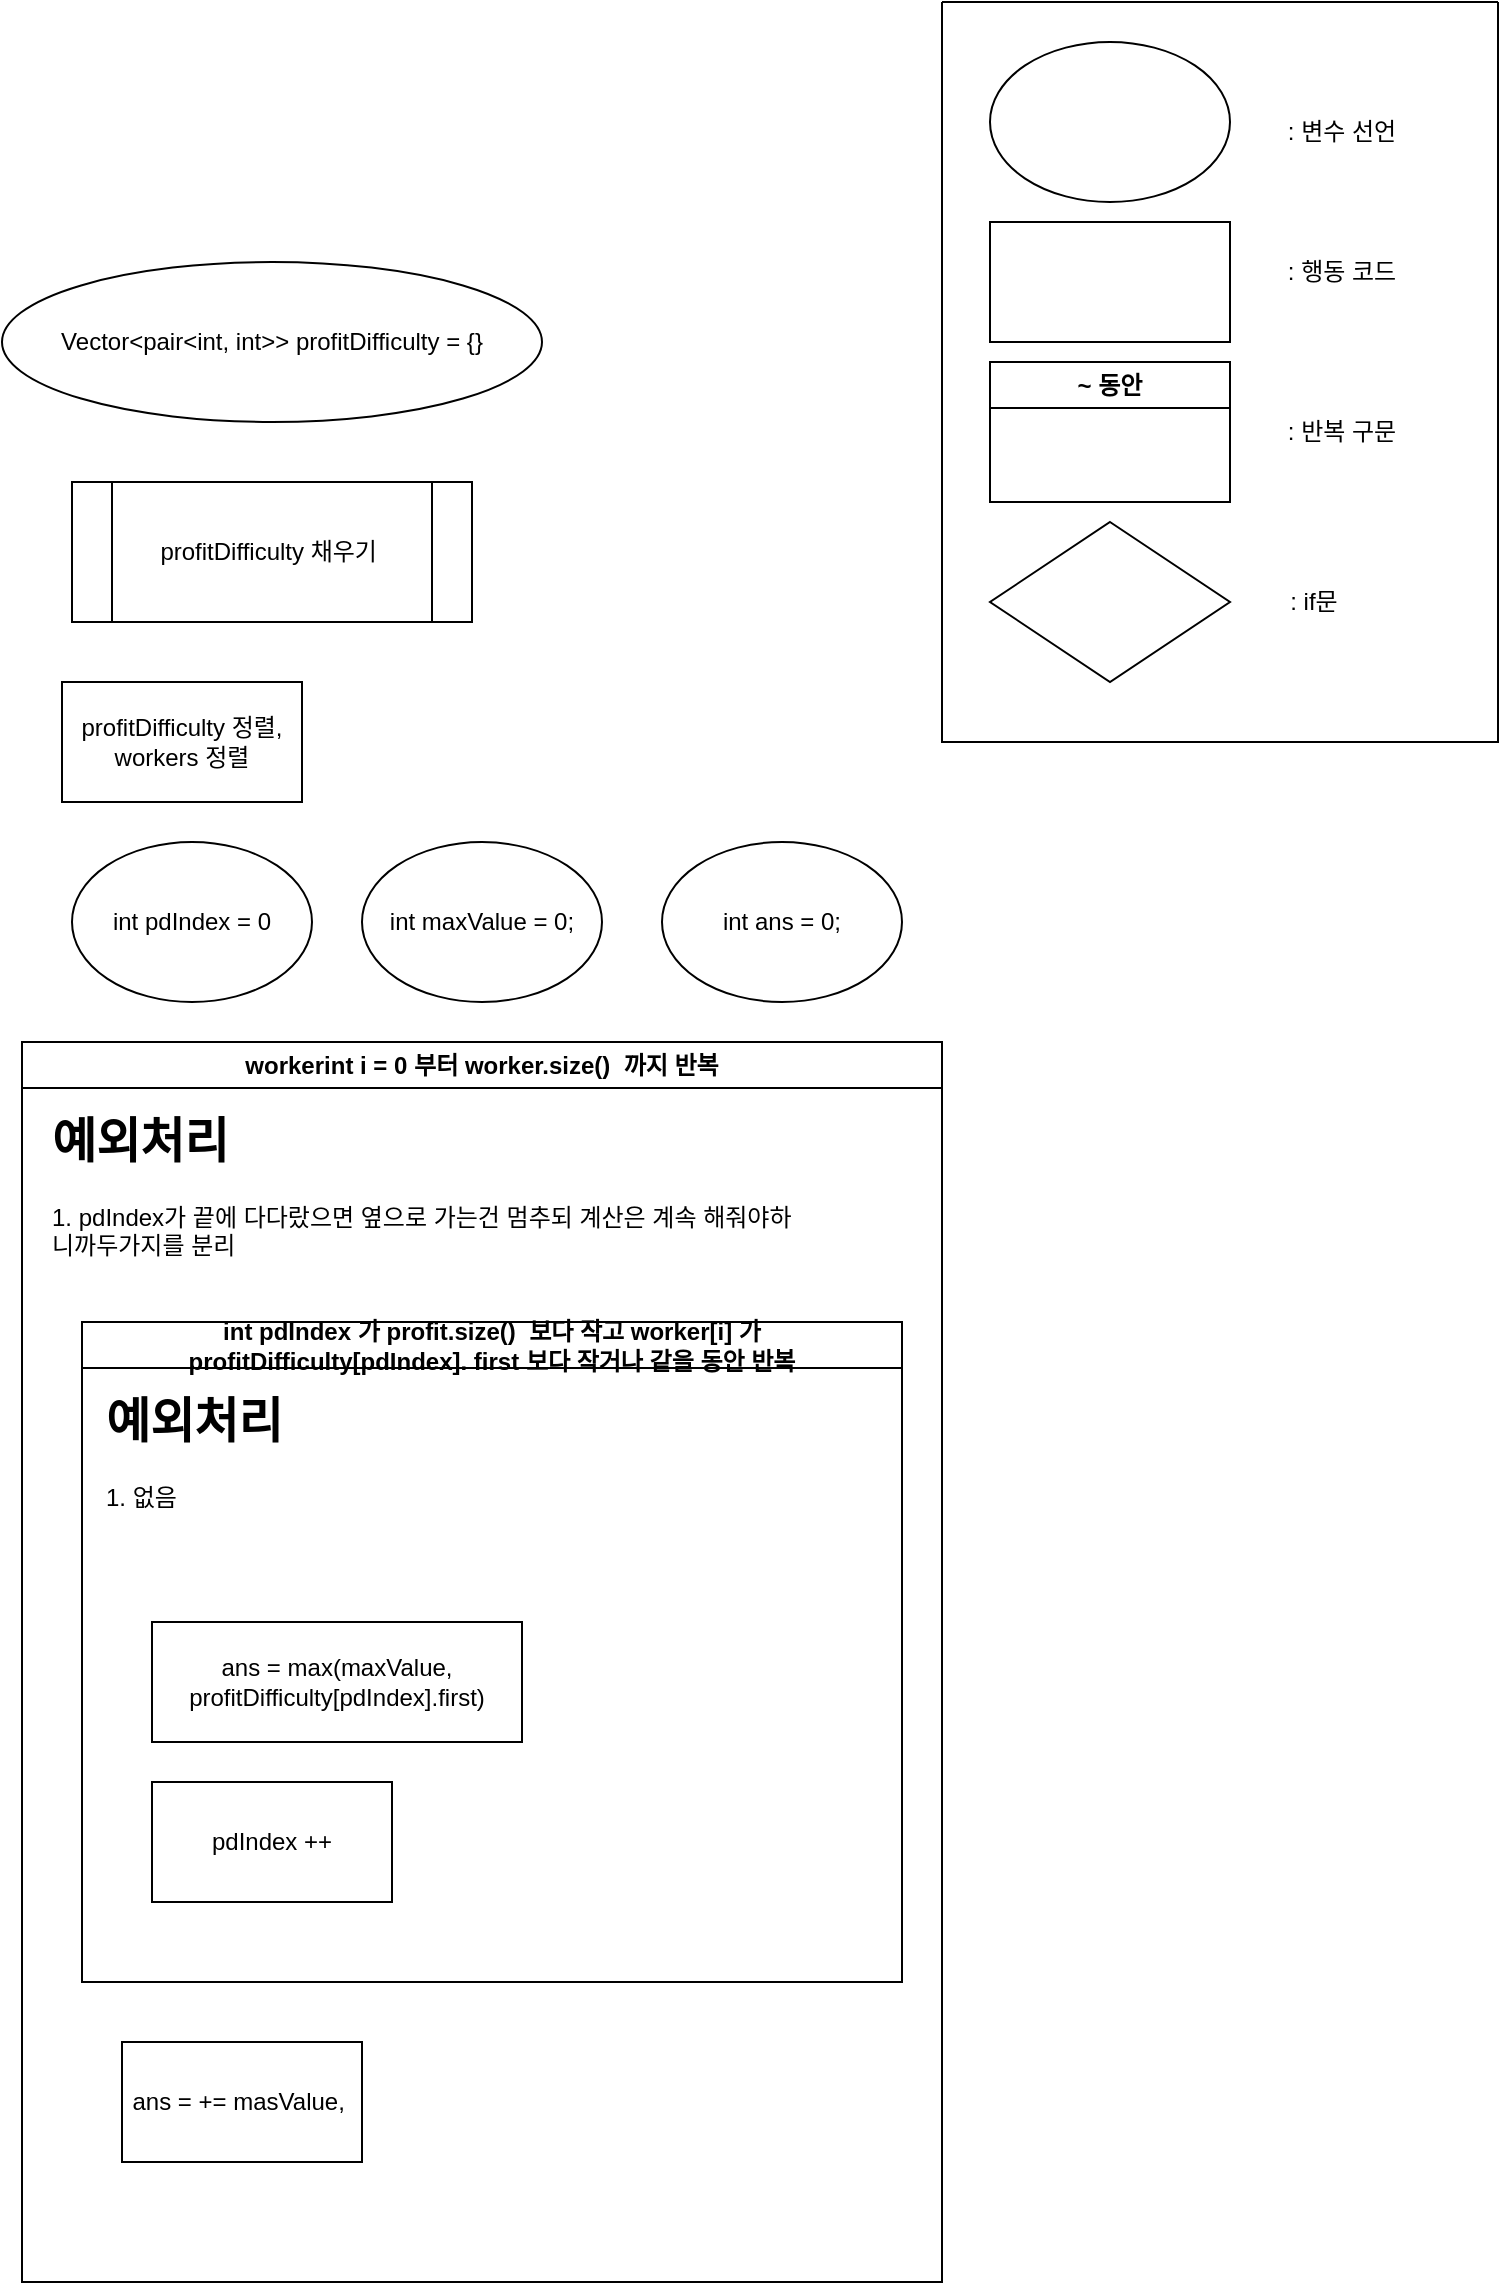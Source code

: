 <mxfile version="22.1.16" type="device">
  <diagram name="페이지-1" id="1KPr0GSVXdKmgV4hlnYd">
    <mxGraphModel dx="1124" dy="652" grid="1" gridSize="10" guides="1" tooltips="1" connect="1" arrows="1" fold="1" page="1" pageScale="1" pageWidth="827" pageHeight="1169" math="0" shadow="0">
      <root>
        <mxCell id="0" />
        <mxCell id="1" parent="0" />
        <mxCell id="ze7GV4se9fQYjS9JVHVs-1" value="" style="swimlane;startSize=0;" vertex="1" parent="1">
          <mxGeometry x="540" y="20" width="278" height="370" as="geometry" />
        </mxCell>
        <mxCell id="ze7GV4se9fQYjS9JVHVs-2" value="" style="ellipse;whiteSpace=wrap;html=1;" vertex="1" parent="ze7GV4se9fQYjS9JVHVs-1">
          <mxGeometry x="24" y="20" width="120" height="80" as="geometry" />
        </mxCell>
        <mxCell id="ze7GV4se9fQYjS9JVHVs-3" value=": 변수 선언" style="text;html=1;align=center;verticalAlign=middle;whiteSpace=wrap;rounded=0;" vertex="1" parent="ze7GV4se9fQYjS9JVHVs-1">
          <mxGeometry x="170" y="50" width="60" height="30" as="geometry" />
        </mxCell>
        <mxCell id="ze7GV4se9fQYjS9JVHVs-4" value="" style="rounded=0;whiteSpace=wrap;html=1;" vertex="1" parent="ze7GV4se9fQYjS9JVHVs-1">
          <mxGeometry x="24" y="110" width="120" height="60" as="geometry" />
        </mxCell>
        <mxCell id="ze7GV4se9fQYjS9JVHVs-5" value=": 행동 코드" style="text;html=1;align=center;verticalAlign=middle;whiteSpace=wrap;rounded=0;" vertex="1" parent="ze7GV4se9fQYjS9JVHVs-1">
          <mxGeometry x="170" y="120" width="60" height="30" as="geometry" />
        </mxCell>
        <mxCell id="ze7GV4se9fQYjS9JVHVs-6" value="~ 동안" style="swimlane;whiteSpace=wrap;html=1;" vertex="1" parent="ze7GV4se9fQYjS9JVHVs-1">
          <mxGeometry x="24" y="180" width="120" height="70" as="geometry" />
        </mxCell>
        <mxCell id="ze7GV4se9fQYjS9JVHVs-7" value=": 반복 구문" style="text;html=1;align=center;verticalAlign=middle;whiteSpace=wrap;rounded=0;" vertex="1" parent="ze7GV4se9fQYjS9JVHVs-1">
          <mxGeometry x="170" y="200" width="60" height="30" as="geometry" />
        </mxCell>
        <mxCell id="ze7GV4se9fQYjS9JVHVs-8" value="" style="rhombus;whiteSpace=wrap;html=1;" vertex="1" parent="ze7GV4se9fQYjS9JVHVs-1">
          <mxGeometry x="24" y="260" width="120" height="80" as="geometry" />
        </mxCell>
        <mxCell id="ze7GV4se9fQYjS9JVHVs-9" value=": if문" style="text;html=1;align=center;verticalAlign=middle;whiteSpace=wrap;rounded=0;" vertex="1" parent="ze7GV4se9fQYjS9JVHVs-1">
          <mxGeometry x="156" y="285" width="60" height="30" as="geometry" />
        </mxCell>
        <mxCell id="ze7GV4se9fQYjS9JVHVs-11" value="Vector&amp;lt;pair&amp;lt;int, int&amp;gt;&amp;gt; profitDifficulty = {}" style="ellipse;whiteSpace=wrap;html=1;" vertex="1" parent="1">
          <mxGeometry x="70" y="150" width="270" height="80" as="geometry" />
        </mxCell>
        <mxCell id="ze7GV4se9fQYjS9JVHVs-12" value="profitDifficulty 채우기&amp;nbsp;" style="shape=process;whiteSpace=wrap;html=1;backgroundOutline=1;" vertex="1" parent="1">
          <mxGeometry x="105" y="260" width="200" height="70" as="geometry" />
        </mxCell>
        <mxCell id="ze7GV4se9fQYjS9JVHVs-13" value="profitDifficulty 정렬,&lt;br&gt;workers 정렬" style="rounded=0;whiteSpace=wrap;html=1;" vertex="1" parent="1">
          <mxGeometry x="100" y="360" width="120" height="60" as="geometry" />
        </mxCell>
        <mxCell id="ze7GV4se9fQYjS9JVHVs-14" value="int pdIndex = 0" style="ellipse;whiteSpace=wrap;html=1;" vertex="1" parent="1">
          <mxGeometry x="105" y="440" width="120" height="80" as="geometry" />
        </mxCell>
        <mxCell id="ze7GV4se9fQYjS9JVHVs-15" value="int maxValue = 0;" style="ellipse;whiteSpace=wrap;html=1;" vertex="1" parent="1">
          <mxGeometry x="250" y="440" width="120" height="80" as="geometry" />
        </mxCell>
        <mxCell id="ze7GV4se9fQYjS9JVHVs-16" value="int ans = 0;" style="ellipse;whiteSpace=wrap;html=1;" vertex="1" parent="1">
          <mxGeometry x="400" y="440" width="120" height="80" as="geometry" />
        </mxCell>
        <mxCell id="ze7GV4se9fQYjS9JVHVs-17" value="workerint i = 0 부터&amp;nbsp;worker.size()&amp;nbsp; 까지 반복" style="swimlane;whiteSpace=wrap;html=1;" vertex="1" parent="1">
          <mxGeometry x="80" y="540" width="460" height="620" as="geometry" />
        </mxCell>
        <mxCell id="ze7GV4se9fQYjS9JVHVs-18" value="&lt;h1&gt;예외처리&lt;/h1&gt;&lt;p&gt;1. pdIndex가 끝에 다다랐으면 옆으로 가는건 멈추되 계산은 계속 해줘야하니까두가지를 분리&lt;/p&gt;" style="text;html=1;strokeColor=none;fillColor=none;spacing=5;spacingTop=-20;whiteSpace=wrap;overflow=hidden;rounded=0;" vertex="1" parent="ze7GV4se9fQYjS9JVHVs-17">
          <mxGeometry x="10" y="30" width="386" height="120" as="geometry" />
        </mxCell>
        <mxCell id="ze7GV4se9fQYjS9JVHVs-21" value="int pdIndex 가 profit.size()&amp;nbsp; 보다 작고 worker[i] 가 profitDifficulty[pdIndex]. first 보다 작거나 같을 동안 반복" style="swimlane;whiteSpace=wrap;html=1;" vertex="1" parent="ze7GV4se9fQYjS9JVHVs-17">
          <mxGeometry x="30" y="140" width="410" height="330" as="geometry" />
        </mxCell>
        <mxCell id="ze7GV4se9fQYjS9JVHVs-22" value="&lt;h1&gt;예외처리&lt;/h1&gt;&lt;p&gt;1. 없음&lt;/p&gt;" style="text;html=1;strokeColor=none;fillColor=none;spacing=5;spacingTop=-20;whiteSpace=wrap;overflow=hidden;rounded=0;" vertex="1" parent="ze7GV4se9fQYjS9JVHVs-21">
          <mxGeometry x="7" y="30" width="386" height="120" as="geometry" />
        </mxCell>
        <mxCell id="ze7GV4se9fQYjS9JVHVs-24" value="ans = max(maxValue, profitDifficulty[pdIndex].first)" style="rounded=0;whiteSpace=wrap;html=1;" vertex="1" parent="ze7GV4se9fQYjS9JVHVs-21">
          <mxGeometry x="35" y="150" width="185" height="60" as="geometry" />
        </mxCell>
        <mxCell id="ze7GV4se9fQYjS9JVHVs-26" value="pdIndex ++" style="rounded=0;whiteSpace=wrap;html=1;" vertex="1" parent="ze7GV4se9fQYjS9JVHVs-21">
          <mxGeometry x="35" y="230" width="120" height="60" as="geometry" />
        </mxCell>
        <mxCell id="ze7GV4se9fQYjS9JVHVs-20" value="ans = += masValue,&amp;nbsp;" style="rounded=0;whiteSpace=wrap;html=1;" vertex="1" parent="ze7GV4se9fQYjS9JVHVs-17">
          <mxGeometry x="50" y="500" width="120" height="60" as="geometry" />
        </mxCell>
      </root>
    </mxGraphModel>
  </diagram>
</mxfile>
